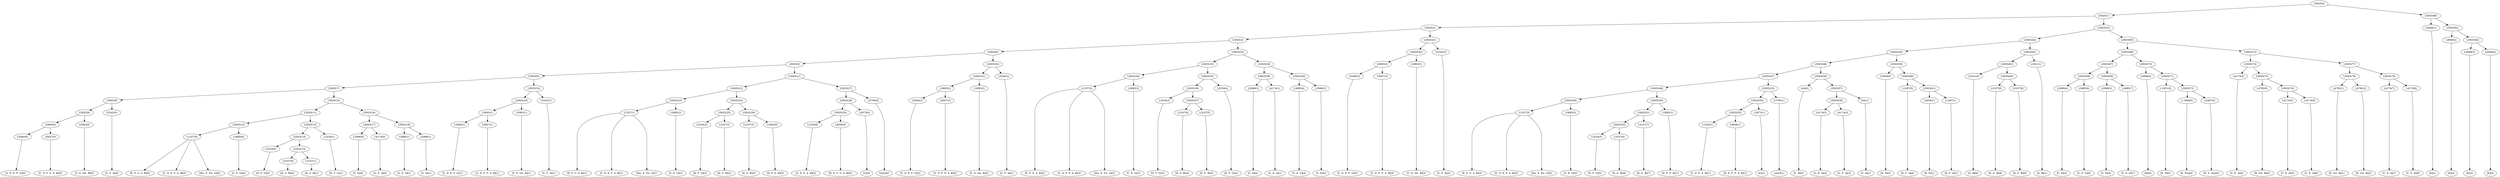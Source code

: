 digraph sample{
"L5460(0)"->"[C  D  E  F  G](0)"
"L5657(0)"->"[C  D  F  G  A  B](0)"
"L5893(0)"->"L5460(0)"
"L5893(0)"->"L5657(0)"
"L5063(0)"->"[C  E  Gis  B](0)"
"L5925(9)"->"L5893(0)"
"L5925(9)"->"L5063(0)"
"L5242(0)"->"[C  F  A](0)"
"L5925(8)"->"L5925(9)"
"L5925(8)"->"L5242(0)"
"L1357(0)"->"[E  F  G  A  B](0)"
"L1357(0)"->"[C  D  E  F  A  B](0)"
"L1357(0)"->"[Dis  E  Fis  G](0)"
"L3885(0)"->"[C  E  G](0)"
"L5925(12)"->"L1357(0)"
"L5925(12)"->"L3885(0)"
"L3234(0)"->"[D  F  G](0)"
"L3107(0)"->"[D  G  B](0)"
"L3107(1)"->"[D  G  B](1)"
"L5925(15)"->"L3107(0)"
"L5925(15)"->"L3107(1)"
"L5925(14)"->"L3234(0)"
"L5925(14)"->"L5925(15)"
"L3234(1)"->"[D  F  G](1)"
"L5925(13)"->"L5925(14)"
"L5925(13)"->"L3234(1)"
"L5925(11)"->"L5925(12)"
"L5925(11)"->"L5925(13)"
"L2996(0)"->"[C  E](0)"
"L4174(0)"->"[C  E  A](0)"
"L5925(17)"->"L2996(0)"
"L5925(17)"->"L4174(0)"
"L3885(1)"->"[C  E  G](1)"
"L2996(1)"->"[C  E](1)"
"L5925(18)"->"L3885(1)"
"L5925(18)"->"L2996(1)"
"L5925(16)"->"L5925(17)"
"L5925(16)"->"L5925(18)"
"L5925(10)"->"L5925(11)"
"L5925(10)"->"L5925(16)"
"L5925(7)"->"L5925(8)"
"L5925(7)"->"L5925(10)"
"L5460(1)"->"[C  D  E  F  G](1)"
"L5657(1)"->"[C  D  F  G  A  B](1)"
"L5893(1)"->"L5460(1)"
"L5893(1)"->"L5657(1)"
"L5063(1)"->"[C  E  Gis  B](1)"
"L5925(20)"->"L5893(1)"
"L5925(20)"->"L5063(1)"
"L5242(1)"->"[C  F  A](1)"
"L5925(19)"->"L5925(20)"
"L5925(19)"->"L5242(1)"
"L5925(6)"->"L5925(7)"
"L5925(6)"->"L5925(19)"
"L1357(1)"->"[E  F  G  A  B](1)"
"L1357(1)"->"[C  D  E  F  A  B](1)"
"L1357(1)"->"[Dis  E  Fis  G](1)"
"L3885(2)"->"[C  E  G](2)"
"L5925(23)"->"L1357(1)"
"L5925(23)"->"L3885(2)"
"L3234(2)"->"[D  F  G](2)"
"L3107(2)"->"[D  G  B](2)"
"L5925(25)"->"L3234(2)"
"L5925(25)"->"L3107(2)"
"L3107(3)"->"[D  G  B](3)"
"L3483(0)"->"[D  F  G  B](0)"
"L5925(26)"->"L3107(3)"
"L5925(26)"->"L3483(0)"
"L5925(24)"->"L5925(25)"
"L5925(24)"->"L5925(26)"
"L5925(22)"->"L5925(23)"
"L5925(22)"->"L5925(24)"
"L1535(0)"->"[C  D  E  A  B](0)"
"L4656(0)"->"[D  E  F  G  A  B](0)"
"L5925(29)"->"L1535(0)"
"L5925(29)"->"L4656(0)"
"L2973(0)"->"[C](0)"
"L5925(28)"->"L5925(29)"
"L5925(28)"->"L2973(0)"
"L3765(0)"->"[rest](0)"
"L5925(27)"->"L5925(28)"
"L5925(27)"->"L3765(0)"
"L5925(21)"->"L5925(22)"
"L5925(21)"->"L5925(27)"
"L5925(5)"->"L5925(6)"
"L5925(5)"->"L5925(21)"
"L5460(2)"->"[C  D  E  F  G](2)"
"L5657(2)"->"[C  D  F  G  A  B](2)"
"L5893(2)"->"L5460(2)"
"L5893(2)"->"L5657(2)"
"L5063(2)"->"[C  E  Gis  B](2)"
"L5925(31)"->"L5893(2)"
"L5925(31)"->"L5063(2)"
"L5242(2)"->"[C  F  A](2)"
"L5925(30)"->"L5925(31)"
"L5925(30)"->"L5242(2)"
"L5925(4)"->"L5925(5)"
"L5925(4)"->"L5925(30)"
"L1357(2)"->"[E  F  G  A  B](2)"
"L1357(2)"->"[C  D  E  F  A  B](2)"
"L1357(2)"->"[Dis  E  Fis  G](2)"
"L3885(3)"->"[C  E  G](3)"
"L5925(34)"->"L1357(2)"
"L5925(34)"->"L3885(3)"
"L3234(3)"->"[D  F  G](3)"
"L3107(4)"->"[D  G  B](4)"
"L3107(5)"->"[D  G  B](5)"
"L5925(37)"->"L3107(4)"
"L5925(37)"->"L3107(5)"
"L5925(36)"->"L3234(3)"
"L5925(36)"->"L5925(37)"
"L3234(4)"->"[D  F  G](4)"
"L5925(35)"->"L5925(36)"
"L5925(35)"->"L3234(4)"
"L5925(33)"->"L5925(34)"
"L5925(33)"->"L5925(35)"
"L2996(2)"->"[C  E](2)"
"L4174(1)"->"[C  E  A](1)"
"L5925(39)"->"L2996(2)"
"L5925(39)"->"L4174(1)"
"L3885(4)"->"[C  E  G](4)"
"L2996(3)"->"[C  E](3)"
"L5925(40)"->"L3885(4)"
"L5925(40)"->"L2996(3)"
"L5925(38)"->"L5925(39)"
"L5925(38)"->"L5925(40)"
"L5925(32)"->"L5925(33)"
"L5925(32)"->"L5925(38)"
"L5925(3)"->"L5925(4)"
"L5925(3)"->"L5925(32)"
"L5460(3)"->"[C  D  E  F  G](3)"
"L5657(3)"->"[C  D  F  G  A  B](3)"
"L5893(3)"->"L5460(3)"
"L5893(3)"->"L5657(3)"
"L5063(3)"->"[C  E  Gis  B](3)"
"L5925(42)"->"L5893(3)"
"L5925(42)"->"L5063(3)"
"L5242(3)"->"[C  F  A](3)"
"L5925(41)"->"L5925(42)"
"L5925(41)"->"L5242(3)"
"L5925(2)"->"L5925(3)"
"L5925(2)"->"L5925(41)"
"L1357(3)"->"[E  F  G  A  B](3)"
"L1357(3)"->"[C  D  E  F  A  B](3)"
"L1357(3)"->"[Dis  E  Fis  G](3)"
"L3885(5)"->"[C  E  G](5)"
"L5925(49)"->"L1357(3)"
"L5925(49)"->"L3885(5)"
"L3234(5)"->"[D  F  G](5)"
"L3107(6)"->"[D  G  B](6)"
"L5925(52)"->"L3234(5)"
"L5925(52)"->"L3107(6)"
"L3107(7)"->"[D  G  B](7)"
"L5925(51)"->"L5925(52)"
"L5925(51)"->"L3107(7)"
"L3483(1)"->"[D  F  G  B](1)"
"L5925(50)"->"L5925(51)"
"L5925(50)"->"L3483(1)"
"L5925(48)"->"L5925(49)"
"L5925(48)"->"L5925(50)"
"L1535(1)"->"[C  D  E  A  B](1)"
"L4656(1)"->"[D  E  F  G  A  B](1)"
"L5925(55)"->"L1535(1)"
"L5925(55)"->"L4656(1)"
"L2973(1)"->"[C](1)"
"L5925(54)"->"L5925(55)"
"L5925(54)"->"L2973(1)"
"L3765(1)"->"[rest](1)"
"L5925(53)"->"L5925(54)"
"L5925(53)"->"L3765(1)"
"L5925(47)"->"L5925(48)"
"L5925(47)"->"L5925(53)"
"L64(0)"->"[C  A](0)"
"L4174(2)"->"[C  E  A](2)"
"L4174(3)"->"[C  E  A](3)"
"L5925(58)"->"L4174(2)"
"L5925(58)"->"L4174(3)"
"L64(1)"->"[C  A](1)"
"L5925(57)"->"L5925(58)"
"L5925(57)"->"L64(1)"
"L5925(56)"->"L64(0)"
"L5925(56)"->"L5925(57)"
"L5925(46)"->"L5925(47)"
"L5925(46)"->"L5925(56)"
"L3939(0)"->"[D  F](0)"
"L1287(0)"->"[D  F  A](0)"
"L3939(1)"->"[D  F](1)"
"L1287(1)"->"[D  F  A](1)"
"L5925(61)"->"L3939(1)"
"L5925(61)"->"L1287(1)"
"L5925(60)"->"L1287(0)"
"L5925(60)"->"L5925(61)"
"L5925(59)"->"L3939(0)"
"L5925(59)"->"L5925(60)"
"L5925(45)"->"L5925(46)"
"L5925(45)"->"L5925(59)"
"L3221(0)"->"[G  B](0)"
"L3107(8)"->"[D  G  B](8)"
"L3107(9)"->"[D  G  B](9)"
"L5925(64)"->"L3107(8)"
"L5925(64)"->"L3107(9)"
"L5925(63)"->"L3221(0)"
"L5925(63)"->"L5925(64)"
"L3221(1)"->"[G  B](1)"
"L5925(62)"->"L5925(63)"
"L5925(62)"->"L3221(1)"
"L5925(44)"->"L5925(45)"
"L5925(44)"->"L5925(62)"
"L2996(4)"->"[C  E](4)"
"L3885(6)"->"[C  E  G](6)"
"L5925(68)"->"L2996(4)"
"L5925(68)"->"L3885(6)"
"L2996(5)"->"[C  E](5)"
"L3885(7)"->"[C  E  G](7)"
"L5925(69)"->"L2996(5)"
"L5925(69)"->"L3885(7)"
"L5925(67)"->"L5925(68)"
"L5925(67)"->"L5925(69)"
"L4948(0)"->"[E](0)"
"L-1831(0)"->"[E  F](0)"
"L-1849(0)"->"[E  Fis](0)"
"L5497(0)"->"[D  E  Gis](0)"
"L5925(72)"->"L-1849(0)"
"L5925(72)"->"L5497(0)"
"L5925(71)"->"L-1831(0)"
"L5925(71)"->"L5925(72)"
"L5925(70)"->"L4948(0)"
"L5925(70)"->"L5925(71)"
"L5925(66)"->"L5925(67)"
"L5925(66)"->"L5925(70)"
"L4174(4)"->"[C  E  A](4)"
"L4782(0)"->"[E  Gis  B](0)"
"L4174(5)"->"[C  E  A](5)"
"L4174(6)"->"[C  E  A](6)"
"L5925(76)"->"L4174(5)"
"L5925(76)"->"L4174(6)"
"L5925(75)"->"L4782(0)"
"L5925(75)"->"L5925(76)"
"L5925(74)"->"L4174(4)"
"L5925(74)"->"L5925(75)"
"L4782(1)"->"[E  Gis  B](1)"
"L4782(2)"->"[E  Gis  B](2)"
"L5925(78)"->"L4782(1)"
"L5925(78)"->"L4782(2)"
"L4174(7)"->"[C  E  A](7)"
"L4174(8)"->"[C  E  A](8)"
"L5925(79)"->"L4174(7)"
"L5925(79)"->"L4174(8)"
"L5925(77)"->"L5925(78)"
"L5925(77)"->"L5925(79)"
"L5925(73)"->"L5925(74)"
"L5925(73)"->"L5925(77)"
"L5925(65)"->"L5925(66)"
"L5925(65)"->"L5925(73)"
"L5925(43)"->"L5925(44)"
"L5925(43)"->"L5925(65)"
"L5925(1)"->"L5925(2)"
"L5925(1)"->"L5925(43)"
"L4948(1)"->"[E](1)"
"L4948(2)"->"[E](2)"
"L4948(3)"->"[E](3)"
"L4948(4)"->"[E](4)"
"L5925(82)"->"L4948(3)"
"L5925(82)"->"L4948(4)"
"L5925(81)"->"L4948(2)"
"L5925(81)"->"L5925(82)"
"L5925(80)"->"L4948(1)"
"L5925(80)"->"L5925(81)"
"L5925(0)"->"L5925(1)"
"L5925(0)"->"L5925(80)"
{rank = min; "L5925(0)"}
{rank = same; "L5925(1)"; "L5925(80)";}
{rank = same; "L5925(2)"; "L5925(43)"; "L4948(1)"; "L5925(81)";}
{rank = same; "L5925(3)"; "L5925(41)"; "L5925(44)"; "L5925(65)"; "L4948(2)"; "L5925(82)";}
{rank = same; "L5925(4)"; "L5925(32)"; "L5925(42)"; "L5242(3)"; "L5925(45)"; "L5925(62)"; "L5925(66)"; "L5925(73)"; "L4948(3)"; "L4948(4)";}
{rank = same; "L5925(5)"; "L5925(30)"; "L5925(33)"; "L5925(38)"; "L5893(3)"; "L5063(3)"; "L5925(46)"; "L5925(59)"; "L5925(63)"; "L3221(1)"; "L5925(67)"; "L5925(70)"; "L5925(74)"; "L5925(77)";}
{rank = same; "L5925(6)"; "L5925(21)"; "L5925(31)"; "L5242(2)"; "L5925(34)"; "L5925(35)"; "L5925(39)"; "L5925(40)"; "L5460(3)"; "L5657(3)"; "L5925(47)"; "L5925(56)"; "L3939(0)"; "L5925(60)"; "L3221(0)"; "L5925(64)"; "L5925(68)"; "L5925(69)"; "L4948(0)"; "L5925(71)"; "L4174(4)"; "L5925(75)"; "L5925(78)"; "L5925(79)";}
{rank = same; "L5925(7)"; "L5925(19)"; "L5925(22)"; "L5925(27)"; "L5893(2)"; "L5063(2)"; "L1357(2)"; "L3885(3)"; "L5925(36)"; "L3234(4)"; "L2996(2)"; "L4174(1)"; "L3885(4)"; "L2996(3)"; "L5925(48)"; "L5925(53)"; "L64(0)"; "L5925(57)"; "L1287(0)"; "L5925(61)"; "L3107(8)"; "L3107(9)"; "L2996(4)"; "L3885(6)"; "L2996(5)"; "L3885(7)"; "L-1831(0)"; "L5925(72)"; "L4782(0)"; "L5925(76)"; "L4782(1)"; "L4782(2)"; "L4174(7)"; "L4174(8)";}
{rank = same; "L5925(8)"; "L5925(10)"; "L5925(20)"; "L5242(1)"; "L5925(23)"; "L5925(24)"; "L5925(28)"; "L3765(0)"; "L5460(2)"; "L5657(2)"; "L3234(3)"; "L5925(37)"; "L5925(49)"; "L5925(50)"; "L5925(54)"; "L3765(1)"; "L5925(58)"; "L64(1)"; "L3939(1)"; "L1287(1)"; "L-1849(0)"; "L5497(0)"; "L4174(5)"; "L4174(6)";}
{rank = same; "L5925(9)"; "L5242(0)"; "L5925(11)"; "L5925(16)"; "L5893(1)"; "L5063(1)"; "L1357(1)"; "L3885(2)"; "L5925(25)"; "L5925(26)"; "L5925(29)"; "L2973(0)"; "L3107(4)"; "L3107(5)"; "L1357(3)"; "L3885(5)"; "L5925(51)"; "L3483(1)"; "L5925(55)"; "L2973(1)"; "L4174(2)"; "L4174(3)";}
{rank = same; "L5893(0)"; "L5063(0)"; "L5925(12)"; "L5925(13)"; "L5925(17)"; "L5925(18)"; "L5460(1)"; "L5657(1)"; "L3234(2)"; "L3107(2)"; "L3107(3)"; "L3483(0)"; "L1535(0)"; "L4656(0)"; "L5925(52)"; "L3107(7)"; "L1535(1)"; "L4656(1)";}
{rank = same; "L5460(0)"; "L5657(0)"; "L1357(0)"; "L3885(0)"; "L5925(14)"; "L3234(1)"; "L2996(0)"; "L4174(0)"; "L3885(1)"; "L2996(1)"; "L3234(5)"; "L3107(6)";}
{rank = same; "L3234(0)"; "L5925(15)";}
{rank = same; "L3107(0)"; "L3107(1)";}
{rank = max; "[C  A](0)"; "[C  A](1)"; "[C  D  E  A  B](0)"; "[C  D  E  A  B](1)"; "[C  D  E  F  A  B](0)"; "[C  D  E  F  A  B](1)"; "[C  D  E  F  A  B](2)"; "[C  D  E  F  A  B](3)"; "[C  D  E  F  G](0)"; "[C  D  E  F  G](1)"; "[C  D  E  F  G](2)"; "[C  D  E  F  G](3)"; "[C  D  F  G  A  B](0)"; "[C  D  F  G  A  B](1)"; "[C  D  F  G  A  B](2)"; "[C  D  F  G  A  B](3)"; "[C  E  A](0)"; "[C  E  A](1)"; "[C  E  A](2)"; "[C  E  A](3)"; "[C  E  A](4)"; "[C  E  A](5)"; "[C  E  A](6)"; "[C  E  A](7)"; "[C  E  A](8)"; "[C  E  G](0)"; "[C  E  G](1)"; "[C  E  G](2)"; "[C  E  G](3)"; "[C  E  G](4)"; "[C  E  G](5)"; "[C  E  G](6)"; "[C  E  G](7)"; "[C  E  Gis  B](0)"; "[C  E  Gis  B](1)"; "[C  E  Gis  B](2)"; "[C  E  Gis  B](3)"; "[C  E](0)"; "[C  E](1)"; "[C  E](2)"; "[C  E](3)"; "[C  E](4)"; "[C  E](5)"; "[C  F  A](0)"; "[C  F  A](1)"; "[C  F  A](2)"; "[C  F  A](3)"; "[C](0)"; "[C](1)"; "[D  E  F  G  A  B](0)"; "[D  E  F  G  A  B](1)"; "[D  E  Gis](0)"; "[D  F  A](0)"; "[D  F  A](1)"; "[D  F  G  B](0)"; "[D  F  G  B](1)"; "[D  F  G](0)"; "[D  F  G](1)"; "[D  F  G](2)"; "[D  F  G](3)"; "[D  F  G](4)"; "[D  F  G](5)"; "[D  F](0)"; "[D  F](1)"; "[D  G  B](0)"; "[D  G  B](1)"; "[D  G  B](2)"; "[D  G  B](3)"; "[D  G  B](4)"; "[D  G  B](5)"; "[D  G  B](6)"; "[D  G  B](7)"; "[D  G  B](8)"; "[D  G  B](9)"; "[Dis  E  Fis  G](0)"; "[Dis  E  Fis  G](1)"; "[Dis  E  Fis  G](2)"; "[Dis  E  Fis  G](3)"; "[E  F  G  A  B](0)"; "[E  F  G  A  B](1)"; "[E  F  G  A  B](2)"; "[E  F  G  A  B](3)"; "[E  F](0)"; "[E  Fis](0)"; "[E  Gis  B](0)"; "[E  Gis  B](1)"; "[E  Gis  B](2)"; "[E](0)"; "[E](1)"; "[E](2)"; "[E](3)"; "[E](4)"; "[G  B](0)"; "[G  B](1)"; "[rest](0)"; "[rest](1)";}
}